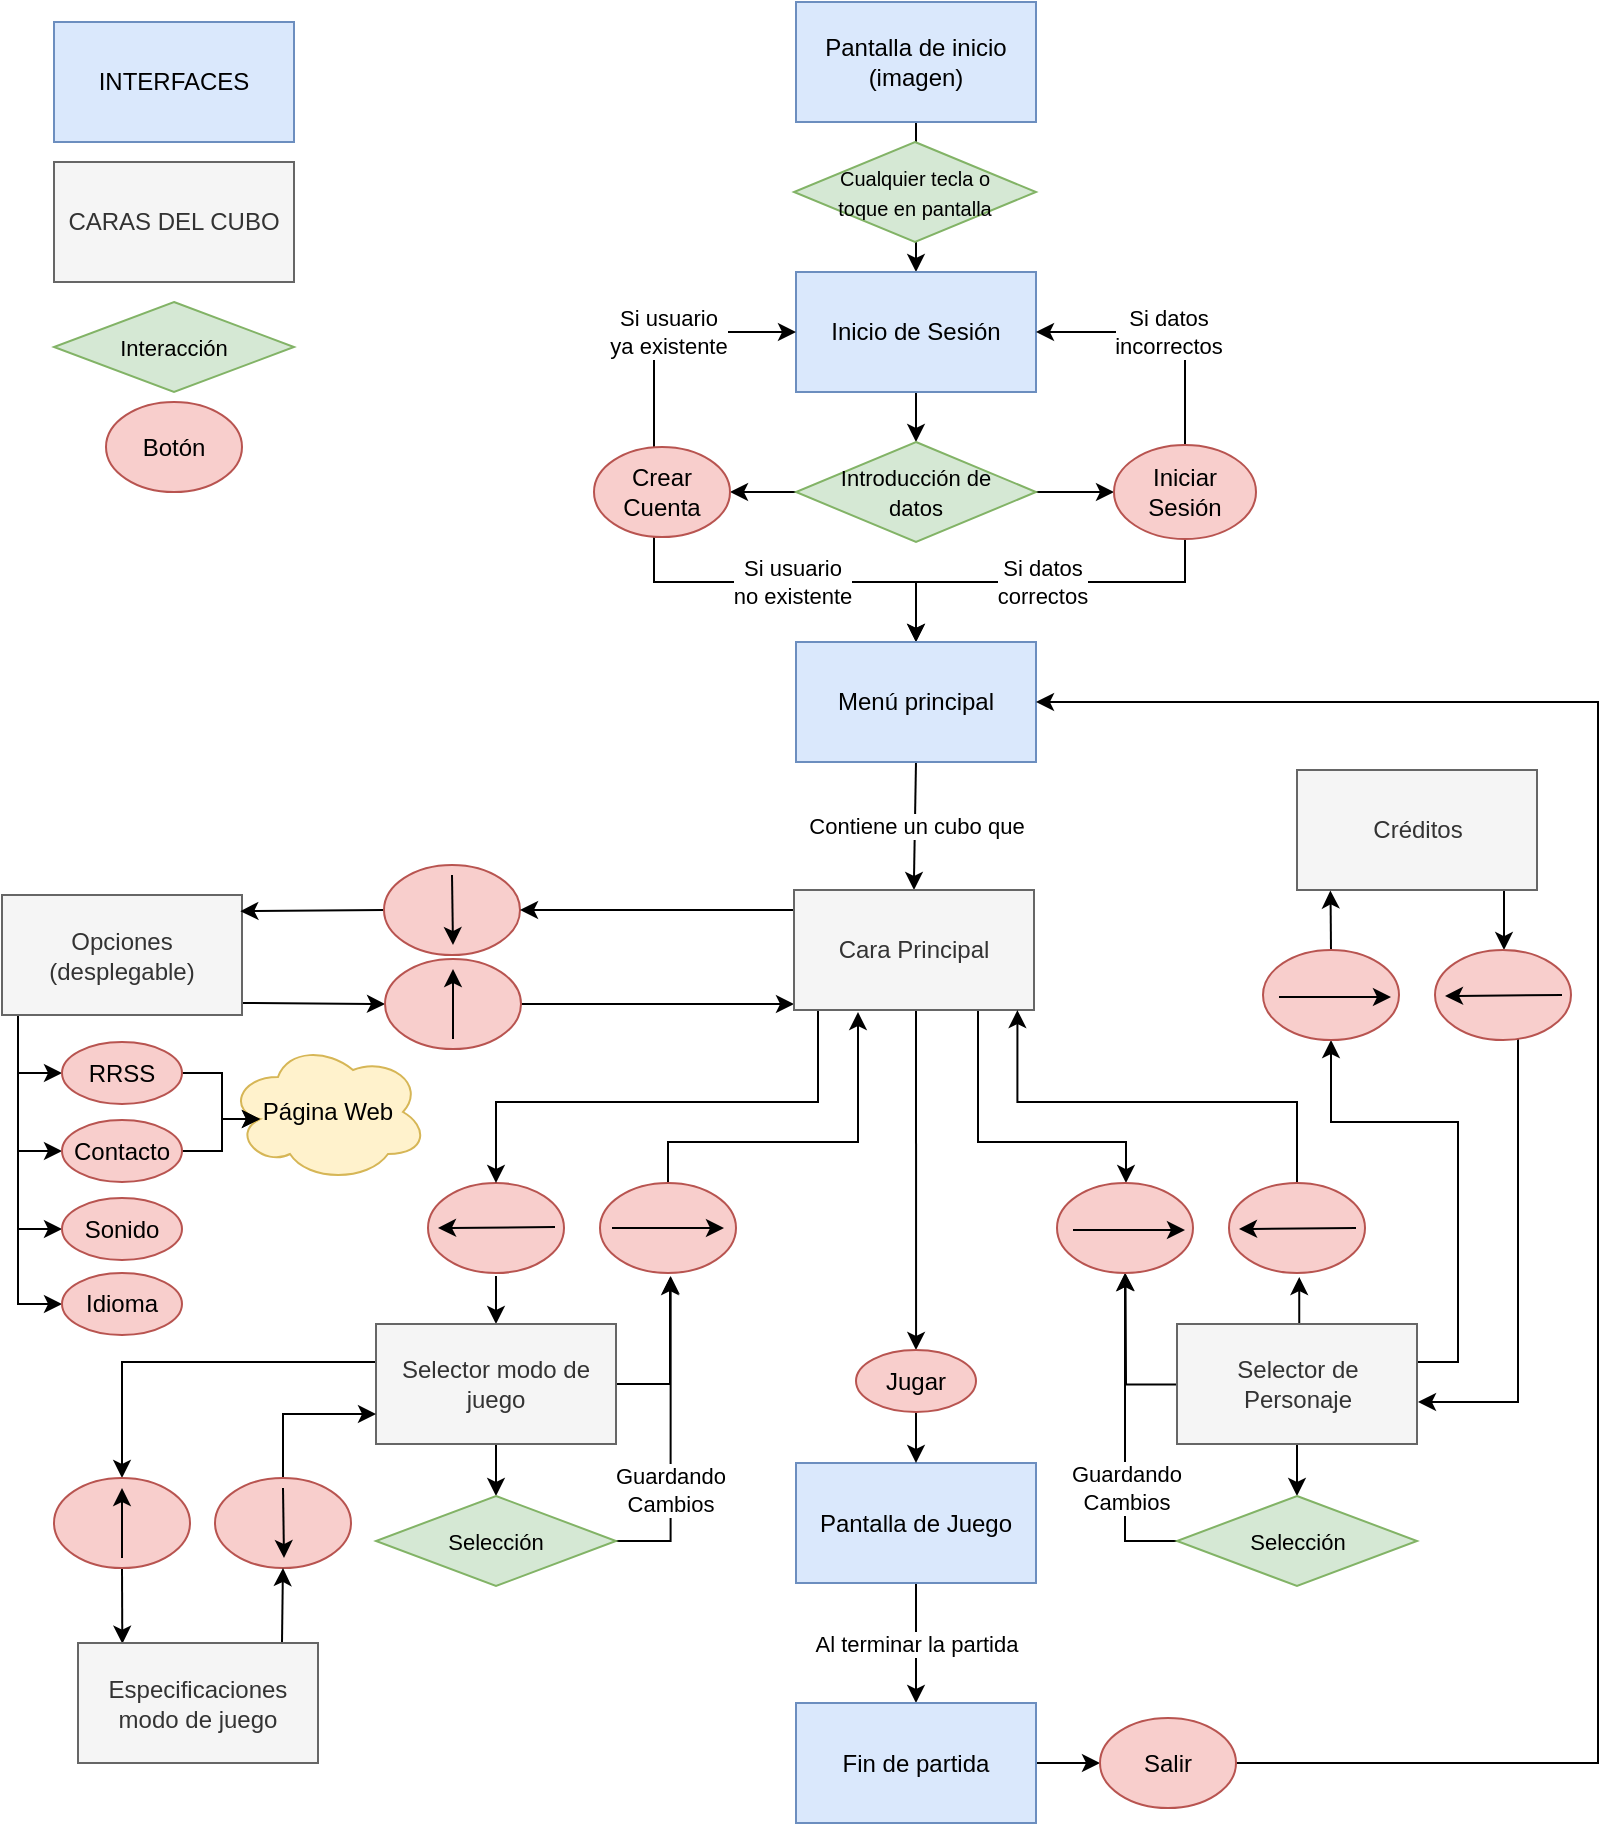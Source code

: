 <mxfile version="12.2.3" type="device" pages="1"><diagram id="zLA7EWAd8YwVufge9d_0" name="Page-1"><mxGraphModel dx="1707" dy="808" grid="1" gridSize="10" guides="1" tooltips="1" connect="1" arrows="1" fold="1" page="1" pageScale="1" pageWidth="827" pageHeight="1169" math="0" shadow="0"><root><mxCell id="0"/><mxCell id="1" parent="0"/><mxCell id="EBq_aTG25ZBNf4cdXxhl-31" value="" style="edgeStyle=orthogonalEdgeStyle;rounded=0;orthogonalLoop=1;jettySize=auto;html=1;" parent="1" source="EBq_aTG25ZBNf4cdXxhl-5" target="EBq_aTG25ZBNf4cdXxhl-6" edge="1"><mxGeometry relative="1" as="geometry"/></mxCell><mxCell id="EBq_aTG25ZBNf4cdXxhl-5" value="Pantalla de inicio&lt;br&gt;(imagen)" style="rounded=0;whiteSpace=wrap;html=1;fillColor=#dae8fc;strokeColor=#6c8ebf;" parent="1" vertex="1"><mxGeometry x="410" y="40" width="120" height="60" as="geometry"/></mxCell><mxCell id="EBq_aTG25ZBNf4cdXxhl-10" value="" style="edgeStyle=orthogonalEdgeStyle;rounded=0;orthogonalLoop=1;jettySize=auto;html=1;" parent="1" source="EBq_aTG25ZBNf4cdXxhl-6" target="EBq_aTG25ZBNf4cdXxhl-8" edge="1"><mxGeometry relative="1" as="geometry"/></mxCell><mxCell id="EBq_aTG25ZBNf4cdXxhl-6" value="Inicio de Sesión" style="rounded=0;whiteSpace=wrap;html=1;fillColor=#dae8fc;strokeColor=#6c8ebf;" parent="1" vertex="1"><mxGeometry x="410" y="175" width="120" height="60" as="geometry"/></mxCell><mxCell id="EBq_aTG25ZBNf4cdXxhl-17" value="" style="edgeStyle=orthogonalEdgeStyle;rounded=0;orthogonalLoop=1;jettySize=auto;html=1;" parent="1" source="EBq_aTG25ZBNf4cdXxhl-8" target="EBq_aTG25ZBNf4cdXxhl-16" edge="1"><mxGeometry relative="1" as="geometry"/></mxCell><mxCell id="EBq_aTG25ZBNf4cdXxhl-18" value="" style="edgeStyle=orthogonalEdgeStyle;rounded=0;orthogonalLoop=1;jettySize=auto;html=1;" parent="1" source="EBq_aTG25ZBNf4cdXxhl-8" target="EBq_aTG25ZBNf4cdXxhl-15" edge="1"><mxGeometry relative="1" as="geometry"/></mxCell><mxCell id="EBq_aTG25ZBNf4cdXxhl-8" value="&lt;font style=&quot;font-size: 11px&quot;&gt;Introducción de&lt;br&gt;datos&lt;/font&gt;" style="rhombus;whiteSpace=wrap;html=1;fillColor=#d5e8d4;strokeColor=#82b366;" parent="1" vertex="1"><mxGeometry x="410" y="260" width="120" height="50" as="geometry"/></mxCell><mxCell id="EBq_aTG25ZBNf4cdXxhl-22" value="Si usuario&lt;br&gt;ya existente" style="edgeStyle=orthogonalEdgeStyle;rounded=0;orthogonalLoop=1;jettySize=auto;html=1;entryX=0;entryY=0.5;entryDx=0;entryDy=0;" parent="1" source="EBq_aTG25ZBNf4cdXxhl-15" target="EBq_aTG25ZBNf4cdXxhl-6" edge="1"><mxGeometry relative="1" as="geometry"><Array as="points"><mxPoint x="339" y="205"/></Array></mxGeometry></mxCell><mxCell id="EBq_aTG25ZBNf4cdXxhl-25" value="Si usuario&lt;br&gt;no existente" style="edgeStyle=orthogonalEdgeStyle;rounded=0;orthogonalLoop=1;jettySize=auto;html=1;entryX=0.5;entryY=0;entryDx=0;entryDy=0;" parent="1" source="EBq_aTG25ZBNf4cdXxhl-15" target="EBq_aTG25ZBNf4cdXxhl-24" edge="1"><mxGeometry relative="1" as="geometry"><Array as="points"><mxPoint x="339" y="330"/><mxPoint x="470" y="330"/></Array></mxGeometry></mxCell><mxCell id="EBq_aTG25ZBNf4cdXxhl-15" value="Crear Cuenta" style="ellipse;whiteSpace=wrap;html=1;fillColor=#f8cecc;strokeColor=#b85450;" parent="1" vertex="1"><mxGeometry x="309" y="262.5" width="68" height="45" as="geometry"/></mxCell><mxCell id="EBq_aTG25ZBNf4cdXxhl-21" value="Si datos &lt;br&gt;incorrectos" style="edgeStyle=orthogonalEdgeStyle;rounded=0;orthogonalLoop=1;jettySize=auto;html=1;entryX=1;entryY=0.5;entryDx=0;entryDy=0;" parent="1" source="EBq_aTG25ZBNf4cdXxhl-16" target="EBq_aTG25ZBNf4cdXxhl-6" edge="1"><mxGeometry relative="1" as="geometry"><Array as="points"><mxPoint x="604" y="205"/></Array></mxGeometry></mxCell><mxCell id="EBq_aTG25ZBNf4cdXxhl-26" value="Si datos&lt;br&gt;correctos" style="edgeStyle=orthogonalEdgeStyle;rounded=0;orthogonalLoop=1;jettySize=auto;html=1;entryX=0.5;entryY=0;entryDx=0;entryDy=0;" parent="1" source="EBq_aTG25ZBNf4cdXxhl-16" target="EBq_aTG25ZBNf4cdXxhl-24" edge="1"><mxGeometry relative="1" as="geometry"><Array as="points"><mxPoint x="604" y="330"/><mxPoint x="470" y="330"/></Array></mxGeometry></mxCell><mxCell id="EBq_aTG25ZBNf4cdXxhl-16" value="Iniciar Sesión" style="ellipse;whiteSpace=wrap;html=1;fillColor=#f8cecc;strokeColor=#b85450;" parent="1" vertex="1"><mxGeometry x="569" y="261.5" width="71" height="47" as="geometry"/></mxCell><mxCell id="EBq_aTG25ZBNf4cdXxhl-130" value="Contiene un cubo que" style="edgeStyle=orthogonalEdgeStyle;rounded=0;jumpStyle=arc;orthogonalLoop=1;jettySize=auto;html=1;entryX=0.5;entryY=0;entryDx=0;entryDy=0;strokeColor=#000000;" parent="1" source="EBq_aTG25ZBNf4cdXxhl-24" target="EBq_aTG25ZBNf4cdXxhl-125" edge="1"><mxGeometry relative="1" as="geometry"/></mxCell><mxCell id="EBq_aTG25ZBNf4cdXxhl-24" value="Menú principal" style="rounded=0;whiteSpace=wrap;html=1;fillColor=#dae8fc;strokeColor=#6c8ebf;" parent="1" vertex="1"><mxGeometry x="410" y="360" width="120" height="60" as="geometry"/></mxCell><mxCell id="EBq_aTG25ZBNf4cdXxhl-27" value="INTERFACES" style="rounded=0;whiteSpace=wrap;html=1;fillColor=#dae8fc;strokeColor=#6c8ebf;" parent="1" vertex="1"><mxGeometry x="39" y="50" width="120" height="60" as="geometry"/></mxCell><mxCell id="EBq_aTG25ZBNf4cdXxhl-28" value="&lt;span style=&quot;font-size: 11px&quot;&gt;Interacción&lt;/span&gt;" style="rhombus;whiteSpace=wrap;html=1;fillColor=#d5e8d4;strokeColor=#82b366;" parent="1" vertex="1"><mxGeometry x="39" y="190" width="120" height="45" as="geometry"/></mxCell><mxCell id="EBq_aTG25ZBNf4cdXxhl-29" value="Botón" style="ellipse;whiteSpace=wrap;html=1;fillColor=#f8cecc;strokeColor=#b85450;" parent="1" vertex="1"><mxGeometry x="65" y="240" width="68" height="45" as="geometry"/></mxCell><mxCell id="EBq_aTG25ZBNf4cdXxhl-30" value="&lt;font style=&quot;font-size: 10px&quot;&gt;Cualquier tecla o &lt;br&gt;toque en pantalla&lt;/font&gt;" style="rhombus;whiteSpace=wrap;html=1;fillColor=#d5e8d4;strokeColor=#82b366;" parent="1" vertex="1"><mxGeometry x="409" y="110" width="121" height="50" as="geometry"/></mxCell><mxCell id="EBq_aTG25ZBNf4cdXxhl-70" style="edgeStyle=orthogonalEdgeStyle;rounded=0;orthogonalLoop=1;jettySize=auto;html=1;entryX=0.5;entryY=0;entryDx=0;entryDy=0;" parent="1" target="EBq_aTG25ZBNf4cdXxhl-69" edge="1"><mxGeometry relative="1" as="geometry"><mxPoint x="260" y="677" as="sourcePoint"/></mxGeometry></mxCell><mxCell id="EBq_aTG25ZBNf4cdXxhl-63" style="edgeStyle=orthogonalEdgeStyle;rounded=0;orthogonalLoop=1;jettySize=auto;html=1;entryX=0;entryY=0.5;entryDx=0;entryDy=0;" parent="1" source="EBq_aTG25ZBNf4cdXxhl-47" target="EBq_aTG25ZBNf4cdXxhl-60" edge="1"><mxGeometry relative="1" as="geometry"><Array as="points"><mxPoint x="21" y="614"/></Array></mxGeometry></mxCell><mxCell id="EBq_aTG25ZBNf4cdXxhl-64" style="edgeStyle=orthogonalEdgeStyle;rounded=0;orthogonalLoop=1;jettySize=auto;html=1;entryX=0;entryY=0.5;entryDx=0;entryDy=0;" parent="1" source="EBq_aTG25ZBNf4cdXxhl-47" target="EBq_aTG25ZBNf4cdXxhl-61" edge="1"><mxGeometry relative="1" as="geometry"><Array as="points"><mxPoint x="21" y="654"/></Array></mxGeometry></mxCell><mxCell id="EBq_aTG25ZBNf4cdXxhl-116" style="edgeStyle=orthogonalEdgeStyle;rounded=0;jumpStyle=arc;orthogonalLoop=1;jettySize=auto;html=1;entryX=0;entryY=0.5;entryDx=0;entryDy=0;strokeColor=#000000;" parent="1" source="EBq_aTG25ZBNf4cdXxhl-47" target="EBq_aTG25ZBNf4cdXxhl-104" edge="1"><mxGeometry relative="1" as="geometry"><Array as="points"><mxPoint x="140" y="540.5"/><mxPoint x="140" y="540.5"/></Array></mxGeometry></mxCell><mxCell id="EBq_aTG25ZBNf4cdXxhl-196" style="edgeStyle=orthogonalEdgeStyle;rounded=0;jumpStyle=arc;orthogonalLoop=1;jettySize=auto;html=1;entryX=0;entryY=0.5;entryDx=0;entryDy=0;strokeColor=#000000;" parent="1" source="EBq_aTG25ZBNf4cdXxhl-47" target="EBq_aTG25ZBNf4cdXxhl-59" edge="1"><mxGeometry relative="1" as="geometry"><Array as="points"><mxPoint x="21" y="576"/></Array></mxGeometry></mxCell><mxCell id="EBq_aTG25ZBNf4cdXxhl-199" style="edgeStyle=orthogonalEdgeStyle;rounded=0;jumpStyle=arc;orthogonalLoop=1;jettySize=auto;html=1;entryX=0;entryY=0.5;entryDx=0;entryDy=0;strokeColor=#000000;" parent="1" source="EBq_aTG25ZBNf4cdXxhl-47" target="EBq_aTG25ZBNf4cdXxhl-197" edge="1"><mxGeometry relative="1" as="geometry"><Array as="points"><mxPoint x="21" y="691"/></Array></mxGeometry></mxCell><mxCell id="EBq_aTG25ZBNf4cdXxhl-47" value="Opciones&lt;br&gt;(desplegable)" style="rounded=0;whiteSpace=wrap;html=1;fillColor=#f5f5f5;strokeColor=#666666;fontColor=#333333;" parent="1" vertex="1"><mxGeometry x="13" y="486.5" width="120" height="60" as="geometry"/></mxCell><mxCell id="EBq_aTG25ZBNf4cdXxhl-49" value="Página Web" style="ellipse;shape=cloud;whiteSpace=wrap;html=1;fillColor=#fff2cc;strokeColor=#d6b656;" parent="1" vertex="1"><mxGeometry x="126" y="560" width="100" height="70" as="geometry"/></mxCell><mxCell id="EBq_aTG25ZBNf4cdXxhl-201" style="edgeStyle=orthogonalEdgeStyle;rounded=0;jumpStyle=arc;orthogonalLoop=1;jettySize=auto;html=1;entryX=0.16;entryY=0.55;entryDx=0;entryDy=0;entryPerimeter=0;strokeColor=#000000;" parent="1" source="EBq_aTG25ZBNf4cdXxhl-59" target="EBq_aTG25ZBNf4cdXxhl-49" edge="1"><mxGeometry relative="1" as="geometry"/></mxCell><mxCell id="EBq_aTG25ZBNf4cdXxhl-59" value="RRSS" style="ellipse;whiteSpace=wrap;html=1;fillColor=#f8cecc;strokeColor=#b85450;" parent="1" vertex="1"><mxGeometry x="43" y="560" width="60" height="31" as="geometry"/></mxCell><mxCell id="EBq_aTG25ZBNf4cdXxhl-200" style="edgeStyle=orthogonalEdgeStyle;rounded=0;jumpStyle=arc;orthogonalLoop=1;jettySize=auto;html=1;entryX=0.16;entryY=0.55;entryDx=0;entryDy=0;entryPerimeter=0;strokeColor=#000000;" parent="1" source="EBq_aTG25ZBNf4cdXxhl-60" target="EBq_aTG25ZBNf4cdXxhl-49" edge="1"><mxGeometry relative="1" as="geometry"/></mxCell><mxCell id="EBq_aTG25ZBNf4cdXxhl-60" value="Contacto" style="ellipse;whiteSpace=wrap;html=1;fillColor=#f8cecc;strokeColor=#b85450;" parent="1" vertex="1"><mxGeometry x="43" y="599" width="60" height="31" as="geometry"/></mxCell><mxCell id="EBq_aTG25ZBNf4cdXxhl-61" value="Sonido" style="ellipse;whiteSpace=wrap;html=1;fillColor=#f8cecc;strokeColor=#b85450;" parent="1" vertex="1"><mxGeometry x="43" y="638" width="60" height="31" as="geometry"/></mxCell><mxCell id="EBq_aTG25ZBNf4cdXxhl-77" style="edgeStyle=orthogonalEdgeStyle;rounded=0;orthogonalLoop=1;jettySize=auto;html=1;entryX=0.5;entryY=0;entryDx=0;entryDy=0;" parent="1" source="EBq_aTG25ZBNf4cdXxhl-69" target="EBq_aTG25ZBNf4cdXxhl-76" edge="1"><mxGeometry relative="1" as="geometry"/></mxCell><mxCell id="EBq_aTG25ZBNf4cdXxhl-79" style="edgeStyle=orthogonalEdgeStyle;rounded=0;orthogonalLoop=1;jettySize=auto;html=1;" parent="1" source="EBq_aTG25ZBNf4cdXxhl-69" edge="1"><mxGeometry relative="1" as="geometry"><mxPoint x="347" y="677.5" as="targetPoint"/><Array as="points"><mxPoint x="347" y="730.5"/></Array></mxGeometry></mxCell><mxCell id="EBq_aTG25ZBNf4cdXxhl-191" style="edgeStyle=orthogonalEdgeStyle;rounded=0;jumpStyle=arc;orthogonalLoop=1;jettySize=auto;html=1;entryX=0.5;entryY=0;entryDx=0;entryDy=0;strokeColor=#000000;" parent="1" source="EBq_aTG25ZBNf4cdXxhl-69" target="EBq_aTG25ZBNf4cdXxhl-189" edge="1"><mxGeometry relative="1" as="geometry"><Array as="points"><mxPoint x="73" y="720"/></Array></mxGeometry></mxCell><mxCell id="EBq_aTG25ZBNf4cdXxhl-69" value="Selector modo de juego" style="rounded=0;whiteSpace=wrap;html=1;fillColor=#f5f5f5;strokeColor=#666666;fontColor=#333333;" parent="1" vertex="1"><mxGeometry x="200" y="701" width="120" height="60" as="geometry"/></mxCell><mxCell id="EBq_aTG25ZBNf4cdXxhl-81" value="Guardando&lt;br&gt;Cambios" style="edgeStyle=orthogonalEdgeStyle;rounded=0;orthogonalLoop=1;jettySize=auto;html=1;entryX=0.5;entryY=1;entryDx=0;entryDy=0;" parent="1" source="EBq_aTG25ZBNf4cdXxhl-76" edge="1"><mxGeometry x="-0.338" relative="1" as="geometry"><mxPoint x="347.333" y="677" as="targetPoint"/><Array as="points"><mxPoint x="347" y="809.5"/></Array><mxPoint as="offset"/></mxGeometry></mxCell><mxCell id="EBq_aTG25ZBNf4cdXxhl-76" value="&lt;span style=&quot;font-size: 11px&quot;&gt;Selección&lt;/span&gt;" style="rhombus;whiteSpace=wrap;html=1;fillColor=#d5e8d4;strokeColor=#82b366;" parent="1" vertex="1"><mxGeometry x="200" y="787" width="120" height="45" as="geometry"/></mxCell><mxCell id="EBq_aTG25ZBNf4cdXxhl-95" value="Al terminar la partida" style="edgeStyle=orthogonalEdgeStyle;rounded=0;jumpStyle=arc;orthogonalLoop=1;jettySize=auto;html=1;" parent="1" source="EBq_aTG25ZBNf4cdXxhl-91" target="EBq_aTG25ZBNf4cdXxhl-94" edge="1"><mxGeometry relative="1" as="geometry"/></mxCell><mxCell id="EBq_aTG25ZBNf4cdXxhl-91" value="Pantalla de Juego" style="rounded=0;whiteSpace=wrap;html=1;fillColor=#dae8fc;strokeColor=#6c8ebf;" parent="1" vertex="1"><mxGeometry x="410" y="770.5" width="120" height="60" as="geometry"/></mxCell><mxCell id="EBq_aTG25ZBNf4cdXxhl-99" style="edgeStyle=orthogonalEdgeStyle;rounded=0;jumpStyle=arc;orthogonalLoop=1;jettySize=auto;html=1;entryX=0;entryY=0.5;entryDx=0;entryDy=0;" parent="1" source="EBq_aTG25ZBNf4cdXxhl-94" target="EBq_aTG25ZBNf4cdXxhl-98" edge="1"><mxGeometry relative="1" as="geometry"/></mxCell><mxCell id="EBq_aTG25ZBNf4cdXxhl-94" value="Fin de partida" style="rounded=0;whiteSpace=wrap;html=1;fillColor=#dae8fc;strokeColor=#6c8ebf;" parent="1" vertex="1"><mxGeometry x="410" y="890.5" width="120" height="60" as="geometry"/></mxCell><mxCell id="EBq_aTG25ZBNf4cdXxhl-160" style="edgeStyle=orthogonalEdgeStyle;rounded=0;jumpStyle=arc;orthogonalLoop=1;jettySize=auto;html=1;strokeColor=#000000;" parent="1" source="EBq_aTG25ZBNf4cdXxhl-98" target="EBq_aTG25ZBNf4cdXxhl-24" edge="1"><mxGeometry relative="1" as="geometry"><mxPoint x="801" y="420" as="targetPoint"/><Array as="points"><mxPoint x="811" y="921"/><mxPoint x="811" y="390"/></Array></mxGeometry></mxCell><mxCell id="EBq_aTG25ZBNf4cdXxhl-98" value="Salir" style="ellipse;whiteSpace=wrap;html=1;fillColor=#f8cecc;strokeColor=#b85450;" parent="1" vertex="1"><mxGeometry x="562" y="898" width="68" height="45" as="geometry"/></mxCell><mxCell id="EBq_aTG25ZBNf4cdXxhl-114" style="edgeStyle=orthogonalEdgeStyle;rounded=0;jumpStyle=arc;orthogonalLoop=1;jettySize=auto;html=1;strokeColor=#000000;entryX=0.993;entryY=0.135;entryDx=0;entryDy=0;entryPerimeter=0;" parent="1" source="EBq_aTG25ZBNf4cdXxhl-102" target="EBq_aTG25ZBNf4cdXxhl-47" edge="1"><mxGeometry relative="1" as="geometry"><mxPoint x="130" y="493.5" as="targetPoint"/><Array as="points"/></mxGeometry></mxCell><mxCell id="EBq_aTG25ZBNf4cdXxhl-102" value="&lt;span style=&quot;color: rgba(0 , 0 , 0 , 0) ; font-family: monospace ; font-size: 0px&quot;&gt;%3CmxGraphModel%3E%3Croot%3E%3CmxCell%20id%3D%220%22%2F%3E%3CmxCell%20id%3D%221%22%20parent%3D%220%22%2F%3E%3CmxCell%20id%3D%222%22%20value%3D%22Personaje%22%20style%3D%22ellipse%3BwhiteSpace%3Dwrap%3Bhtml%3D1%3BfillColor%3D%23f8cecc%3BstrokeColor%3D%23b85450%3B%22%20vertex%3D%221%22%20parent%3D%221%22%3E%3CmxGeometry%20x%3D%22384%22%20y%3D%22580%22%20width%3D%2268%22%20height%3D%2245%22%20as%3D%22geometry%22%2F%3E%3C%2FmxCell%3E%3C%2Froot%3E%3C%2FmxGraphModel%3Eççç&lt;/span&gt;" style="ellipse;whiteSpace=wrap;html=1;fillColor=#f8cecc;strokeColor=#b85450;" parent="1" vertex="1"><mxGeometry x="204" y="471.5" width="68" height="45" as="geometry"/></mxCell><mxCell id="EBq_aTG25ZBNf4cdXxhl-103" value="" style="endArrow=classic;html=1;rounded=0;" parent="1" edge="1"><mxGeometry width="50" height="50" relative="1" as="geometry"><mxPoint x="238" y="476.5" as="sourcePoint"/><mxPoint x="238.5" y="511.5" as="targetPoint"/></mxGeometry></mxCell><mxCell id="EBq_aTG25ZBNf4cdXxhl-139" style="edgeStyle=orthogonalEdgeStyle;rounded=0;jumpStyle=arc;orthogonalLoop=1;jettySize=auto;html=1;strokeColor=#000000;" parent="1" source="EBq_aTG25ZBNf4cdXxhl-104" target="EBq_aTG25ZBNf4cdXxhl-125" edge="1"><mxGeometry relative="1" as="geometry"><Array as="points"><mxPoint x="381" y="541"/><mxPoint x="381" y="541"/></Array></mxGeometry></mxCell><mxCell id="EBq_aTG25ZBNf4cdXxhl-104" value="&lt;span style=&quot;color: rgba(0 , 0 , 0 , 0) ; font-family: monospace ; font-size: 0px&quot;&gt;%3CmxGraphModel%3E%3Croot%3E%3CmxCell%20id%3D%220%22%2F%3E%3CmxCell%20id%3D%221%22%20parent%3D%220%22%2F%3E%3CmxCell%20id%3D%222%22%20value%3D%22Personaje%22%20style%3D%22ellipse%3BwhiteSpace%3Dwrap%3Bhtml%3D1%3BfillColor%3D%23f8cecc%3BstrokeColor%3D%23b85450%3B%22%20vertex%3D%221%22%20parent%3D%221%22%3E%3CmxGeometry%20x%3D%22384%22%20y%3D%22580%22%20width%3D%2268%22%20height%3D%2245%22%20as%3D%22geometry%22%2F%3E%3C%2FmxCell%3E%3C%2Froot%3E%3C%2FmxGraphModel%3Eççç&lt;/span&gt;" style="ellipse;whiteSpace=wrap;html=1;fillColor=#f8cecc;strokeColor=#b85450;" parent="1" vertex="1"><mxGeometry x="204.5" y="518.5" width="68" height="45" as="geometry"/></mxCell><mxCell id="EBq_aTG25ZBNf4cdXxhl-108" value="" style="endArrow=classic;html=1;" parent="1" edge="1"><mxGeometry width="50" height="50" relative="1" as="geometry"><mxPoint x="238.5" y="558.5" as="sourcePoint"/><mxPoint x="238.5" y="523.5" as="targetPoint"/><Array as="points"><mxPoint x="238.5" y="543.5"/></Array></mxGeometry></mxCell><mxCell id="EBq_aTG25ZBNf4cdXxhl-118" value="&lt;span style=&quot;color: rgba(0 , 0 , 0 , 0) ; font-family: monospace ; font-size: 0px&quot;&gt;%3CmxGraphModel%3E%3Croot%3E%3CmxCell%20id%3D%220%22%2F%3E%3CmxCell%20id%3D%221%22%20parent%3D%220%22%2F%3E%3CmxCell%20id%3D%222%22%20value%3D%22Personaje%22%20style%3D%22ellipse%3BwhiteSpace%3Dwrap%3Bhtml%3D1%3BfillColor%3D%23f8cecc%3BstrokeColor%3D%23b85450%3B%22%20vertex%3D%221%22%20parent%3D%221%22%3E%3CmxGeometry%20x%3D%22384%22%20y%3D%22580%22%20width%3D%2268%22%20height%3D%2245%22%20as%3D%22geometry%22%2F%3E%3C%2FmxCell%3E%3C%2Froot%3E%3C%2FmxGraphModel%3Eççç&lt;/span&gt;" style="ellipse;whiteSpace=wrap;html=1;fillColor=#f8cecc;strokeColor=#b85450;" parent="1" vertex="1"><mxGeometry x="226" y="630.5" width="68" height="45" as="geometry"/></mxCell><mxCell id="EBq_aTG25ZBNf4cdXxhl-162" style="edgeStyle=orthogonalEdgeStyle;rounded=0;jumpStyle=arc;orthogonalLoop=1;jettySize=auto;html=1;strokeColor=#000000;" parent="1" source="EBq_aTG25ZBNf4cdXxhl-121" edge="1"><mxGeometry relative="1" as="geometry"><mxPoint x="441" y="545" as="targetPoint"/><Array as="points"><mxPoint x="346" y="610"/><mxPoint x="441" y="610"/></Array></mxGeometry></mxCell><mxCell id="EBq_aTG25ZBNf4cdXxhl-121" value="&lt;span style=&quot;color: rgba(0 , 0 , 0 , 0) ; font-family: monospace ; font-size: 0px&quot;&gt;%3CmxGraphModel%3E%3Croot%3E%3CmxCell%20id%3D%220%22%2F%3E%3CmxCell%20id%3D%221%22%20parent%3D%220%22%2F%3E%3CmxCell%20id%3D%222%22%20value%3D%22Personaje%22%20style%3D%22ellipse%3BwhiteSpace%3Dwrap%3Bhtml%3D1%3BfillColor%3D%23f8cecc%3BstrokeColor%3D%23b85450%3B%22%20vertex%3D%221%22%20parent%3D%221%22%3E%3CmxGeometry%20x%3D%22384%22%20y%3D%22580%22%20width%3D%2268%22%20height%3D%2245%22%20as%3D%22geometry%22%2F%3E%3C%2FmxCell%3E%3C%2Froot%3E%3C%2FmxGraphModel%3Eççç&lt;/span&gt;" style="ellipse;whiteSpace=wrap;html=1;fillColor=#f8cecc;strokeColor=#b85450;" parent="1" vertex="1"><mxGeometry x="312" y="630.5" width="68" height="45" as="geometry"/></mxCell><mxCell id="EBq_aTG25ZBNf4cdXxhl-122" value="" style="endArrow=classic;html=1;strokeColor=#000000;" parent="1" edge="1"><mxGeometry width="50" height="50" relative="1" as="geometry"><mxPoint x="289.5" y="652.5" as="sourcePoint"/><mxPoint x="231" y="653" as="targetPoint"/></mxGeometry></mxCell><mxCell id="EBq_aTG25ZBNf4cdXxhl-124" value="CARAS DEL CUBO" style="rounded=0;whiteSpace=wrap;html=1;fillColor=#f5f5f5;strokeColor=#666666;fontColor=#333333;" parent="1" vertex="1"><mxGeometry x="39" y="120" width="120" height="60" as="geometry"/></mxCell><mxCell id="EBq_aTG25ZBNf4cdXxhl-136" style="edgeStyle=orthogonalEdgeStyle;rounded=0;jumpStyle=arc;orthogonalLoop=1;jettySize=auto;html=1;entryX=0.5;entryY=0;entryDx=0;entryDy=0;strokeColor=#000000;" parent="1" target="EBq_aTG25ZBNf4cdXxhl-135" edge="1"><mxGeometry relative="1" as="geometry"><mxPoint x="470" y="544" as="sourcePoint"/></mxGeometry></mxCell><mxCell id="EBq_aTG25ZBNf4cdXxhl-138" style="edgeStyle=orthogonalEdgeStyle;rounded=0;jumpStyle=arc;orthogonalLoop=1;jettySize=auto;html=1;entryX=1;entryY=0.5;entryDx=0;entryDy=0;strokeColor=#000000;" parent="1" source="EBq_aTG25ZBNf4cdXxhl-125" target="EBq_aTG25ZBNf4cdXxhl-102" edge="1"><mxGeometry relative="1" as="geometry"><Array as="points"><mxPoint x="381" y="494"/><mxPoint x="381" y="494"/></Array></mxGeometry></mxCell><mxCell id="EBq_aTG25ZBNf4cdXxhl-163" style="edgeStyle=orthogonalEdgeStyle;rounded=0;jumpStyle=arc;orthogonalLoop=1;jettySize=auto;html=1;strokeColor=#000000;" parent="1" source="EBq_aTG25ZBNf4cdXxhl-125" target="EBq_aTG25ZBNf4cdXxhl-118" edge="1"><mxGeometry relative="1" as="geometry"><Array as="points"><mxPoint x="421" y="590"/><mxPoint x="260" y="590"/></Array></mxGeometry></mxCell><mxCell id="EBq_aTG25ZBNf4cdXxhl-185" style="edgeStyle=orthogonalEdgeStyle;rounded=0;jumpStyle=arc;orthogonalLoop=1;jettySize=auto;html=1;strokeColor=#000000;" parent="1" source="EBq_aTG25ZBNf4cdXxhl-125" target="EBq_aTG25ZBNf4cdXxhl-178" edge="1"><mxGeometry relative="1" as="geometry"><Array as="points"><mxPoint x="501" y="610"/><mxPoint x="575" y="610"/></Array></mxGeometry></mxCell><mxCell id="EBq_aTG25ZBNf4cdXxhl-125" value="Cara Principal" style="rounded=0;whiteSpace=wrap;html=1;fillColor=#f5f5f5;strokeColor=#666666;fontColor=#333333;" parent="1" vertex="1"><mxGeometry x="409" y="484" width="120" height="60" as="geometry"/></mxCell><mxCell id="EBq_aTG25ZBNf4cdXxhl-137" style="edgeStyle=orthogonalEdgeStyle;rounded=0;jumpStyle=arc;orthogonalLoop=1;jettySize=auto;html=1;strokeColor=#000000;" parent="1" source="EBq_aTG25ZBNf4cdXxhl-135" target="EBq_aTG25ZBNf4cdXxhl-91" edge="1"><mxGeometry relative="1" as="geometry"/></mxCell><mxCell id="EBq_aTG25ZBNf4cdXxhl-135" value="Jugar" style="ellipse;whiteSpace=wrap;html=1;fillColor=#f8cecc;strokeColor=#b85450;" parent="1" vertex="1"><mxGeometry x="440" y="714" width="60" height="31" as="geometry"/></mxCell><mxCell id="EBq_aTG25ZBNf4cdXxhl-120" value="" style="endArrow=classic;html=1;strokeColor=#000000;" parent="1" edge="1"><mxGeometry width="50" height="50" relative="1" as="geometry"><mxPoint x="318" y="653" as="sourcePoint"/><mxPoint x="374" y="653" as="targetPoint"/></mxGeometry></mxCell><mxCell id="EBq_aTG25ZBNf4cdXxhl-173" style="edgeStyle=orthogonalEdgeStyle;rounded=0;orthogonalLoop=1;jettySize=auto;html=1;entryX=0.5;entryY=0;entryDx=0;entryDy=0;" parent="1" source="EBq_aTG25ZBNf4cdXxhl-175" target="EBq_aTG25ZBNf4cdXxhl-177" edge="1"><mxGeometry relative="1" as="geometry"/></mxCell><mxCell id="EBq_aTG25ZBNf4cdXxhl-174" style="edgeStyle=orthogonalEdgeStyle;rounded=0;orthogonalLoop=1;jettySize=auto;html=1;" parent="1" source="EBq_aTG25ZBNf4cdXxhl-175" edge="1"><mxGeometry relative="1" as="geometry"><mxPoint x="661.618" y="677.529" as="targetPoint"/><Array as="points"><mxPoint x="661.5" y="730.5"/></Array></mxGeometry></mxCell><mxCell id="EBq_aTG25ZBNf4cdXxhl-184" style="edgeStyle=orthogonalEdgeStyle;rounded=0;jumpStyle=arc;orthogonalLoop=1;jettySize=auto;html=1;entryX=0.5;entryY=1;entryDx=0;entryDy=0;strokeColor=#000000;" parent="1" edge="1"><mxGeometry relative="1" as="geometry"><mxPoint x="600.5" y="731.31" as="sourcePoint"/><mxPoint x="574.655" y="675.448" as="targetPoint"/><Array as="points"><mxPoint x="575" y="731"/><mxPoint x="575" y="695"/></Array></mxGeometry></mxCell><mxCell id="EBq_aTG25ZBNf4cdXxhl-207" style="edgeStyle=orthogonalEdgeStyle;rounded=0;jumpStyle=arc;orthogonalLoop=1;jettySize=auto;html=1;entryX=0.5;entryY=1;entryDx=0;entryDy=0;strokeColor=#000000;" parent="1" source="EBq_aTG25ZBNf4cdXxhl-175" target="EBq_aTG25ZBNf4cdXxhl-203" edge="1"><mxGeometry relative="1" as="geometry"><Array as="points"><mxPoint x="741" y="720"/><mxPoint x="741" y="600"/><mxPoint x="677" y="600"/></Array></mxGeometry></mxCell><mxCell id="EBq_aTG25ZBNf4cdXxhl-175" value="Selector de Personaje" style="rounded=0;whiteSpace=wrap;html=1;fillColor=#f5f5f5;strokeColor=#666666;fontColor=#333333;" parent="1" vertex="1"><mxGeometry x="600.5" y="701" width="120" height="60" as="geometry"/></mxCell><mxCell id="EBq_aTG25ZBNf4cdXxhl-176" value="Guardando&lt;br&gt;Cambios" style="edgeStyle=orthogonalEdgeStyle;rounded=0;orthogonalLoop=1;jettySize=auto;html=1;entryX=0.5;entryY=1;entryDx=0;entryDy=0;" parent="1" source="EBq_aTG25ZBNf4cdXxhl-177" target="EBq_aTG25ZBNf4cdXxhl-178" edge="1"><mxGeometry x="-0.338" relative="1" as="geometry"><mxPoint x="661.618" y="677.529" as="targetPoint"/><Array as="points"><mxPoint x="575" y="809"/></Array><mxPoint as="offset"/></mxGeometry></mxCell><mxCell id="EBq_aTG25ZBNf4cdXxhl-177" value="&lt;span style=&quot;font-size: 11px&quot;&gt;Selección&lt;/span&gt;" style="rhombus;whiteSpace=wrap;html=1;fillColor=#d5e8d4;strokeColor=#82b366;" parent="1" vertex="1"><mxGeometry x="600.5" y="787" width="120" height="45" as="geometry"/></mxCell><mxCell id="EBq_aTG25ZBNf4cdXxhl-178" value="&lt;span style=&quot;color: rgba(0 , 0 , 0 , 0) ; font-family: monospace ; font-size: 0px&quot;&gt;%3CmxGraphModel%3E%3Croot%3E%3CmxCell%20id%3D%220%22%2F%3E%3CmxCell%20id%3D%221%22%20parent%3D%220%22%2F%3E%3CmxCell%20id%3D%222%22%20value%3D%22Personaje%22%20style%3D%22ellipse%3BwhiteSpace%3Dwrap%3Bhtml%3D1%3BfillColor%3D%23f8cecc%3BstrokeColor%3D%23b85450%3B%22%20vertex%3D%221%22%20parent%3D%221%22%3E%3CmxGeometry%20x%3D%22384%22%20y%3D%22580%22%20width%3D%2268%22%20height%3D%2245%22%20as%3D%22geometry%22%2F%3E%3C%2FmxCell%3E%3C%2Froot%3E%3C%2FmxGraphModel%3Eççç&lt;/span&gt;" style="ellipse;whiteSpace=wrap;html=1;fillColor=#f8cecc;strokeColor=#b85450;" parent="1" vertex="1"><mxGeometry x="540.5" y="630.5" width="68" height="45" as="geometry"/></mxCell><mxCell id="EBq_aTG25ZBNf4cdXxhl-186" style="edgeStyle=orthogonalEdgeStyle;rounded=0;jumpStyle=arc;orthogonalLoop=1;jettySize=auto;html=1;strokeColor=#000000;entryX=0.931;entryY=1.001;entryDx=0;entryDy=0;entryPerimeter=0;" parent="1" source="EBq_aTG25ZBNf4cdXxhl-179" target="EBq_aTG25ZBNf4cdXxhl-125" edge="1"><mxGeometry relative="1" as="geometry"><Array as="points"><mxPoint x="661" y="590"/><mxPoint x="521" y="590"/></Array></mxGeometry></mxCell><mxCell id="EBq_aTG25ZBNf4cdXxhl-179" value="&lt;span style=&quot;color: rgba(0 , 0 , 0 , 0) ; font-family: monospace ; font-size: 0px&quot;&gt;%3CmxGraphModel%3E%3Croot%3E%3CmxCell%20id%3D%220%22%2F%3E%3CmxCell%20id%3D%221%22%20parent%3D%220%22%2F%3E%3CmxCell%20id%3D%222%22%20value%3D%22Personaje%22%20style%3D%22ellipse%3BwhiteSpace%3Dwrap%3Bhtml%3D1%3BfillColor%3D%23f8cecc%3BstrokeColor%3D%23b85450%3B%22%20vertex%3D%221%22%20parent%3D%221%22%3E%3CmxGeometry%20x%3D%22384%22%20y%3D%22580%22%20width%3D%2268%22%20height%3D%2245%22%20as%3D%22geometry%22%2F%3E%3C%2FmxCell%3E%3C%2Froot%3E%3C%2FmxGraphModel%3Eççç&lt;/span&gt;" style="ellipse;whiteSpace=wrap;html=1;fillColor=#f8cecc;strokeColor=#b85450;" parent="1" vertex="1"><mxGeometry x="626.5" y="630.5" width="68" height="45" as="geometry"/></mxCell><mxCell id="EBq_aTG25ZBNf4cdXxhl-180" value="" style="endArrow=classic;html=1;strokeColor=#000000;" parent="1" edge="1"><mxGeometry width="50" height="50" relative="1" as="geometry"><mxPoint x="690" y="653" as="sourcePoint"/><mxPoint x="631.5" y="653.5" as="targetPoint"/></mxGeometry></mxCell><mxCell id="EBq_aTG25ZBNf4cdXxhl-181" value="" style="endArrow=classic;html=1;strokeColor=#000000;" parent="1" edge="1"><mxGeometry width="50" height="50" relative="1" as="geometry"><mxPoint x="548.5" y="654.0" as="sourcePoint"/><mxPoint x="604.5" y="654.0" as="targetPoint"/></mxGeometry></mxCell><mxCell id="EBq_aTG25ZBNf4cdXxhl-192" style="edgeStyle=orthogonalEdgeStyle;rounded=0;jumpStyle=arc;orthogonalLoop=1;jettySize=auto;html=1;entryX=0;entryY=0.75;entryDx=0;entryDy=0;strokeColor=#000000;" parent="1" source="EBq_aTG25ZBNf4cdXxhl-187" target="EBq_aTG25ZBNf4cdXxhl-69" edge="1"><mxGeometry relative="1" as="geometry"><Array as="points"><mxPoint x="153" y="746"/></Array></mxGeometry></mxCell><mxCell id="EBq_aTG25ZBNf4cdXxhl-187" value="&lt;span style=&quot;color: rgba(0 , 0 , 0 , 0) ; font-family: monospace ; font-size: 0px&quot;&gt;%3CmxGraphModel%3E%3Croot%3E%3CmxCell%20id%3D%220%22%2F%3E%3CmxCell%20id%3D%221%22%20parent%3D%220%22%2F%3E%3CmxCell%20id%3D%222%22%20value%3D%22Personaje%22%20style%3D%22ellipse%3BwhiteSpace%3Dwrap%3Bhtml%3D1%3BfillColor%3D%23f8cecc%3BstrokeColor%3D%23b85450%3B%22%20vertex%3D%221%22%20parent%3D%221%22%3E%3CmxGeometry%20x%3D%22384%22%20y%3D%22580%22%20width%3D%2268%22%20height%3D%2245%22%20as%3D%22geometry%22%2F%3E%3C%2FmxCell%3E%3C%2Froot%3E%3C%2FmxGraphModel%3Eççç&lt;/span&gt;" style="ellipse;whiteSpace=wrap;html=1;fillColor=#f8cecc;strokeColor=#b85450;" parent="1" vertex="1"><mxGeometry x="119.5" y="778" width="68" height="45" as="geometry"/></mxCell><mxCell id="EBq_aTG25ZBNf4cdXxhl-188" value="" style="endArrow=classic;html=1;rounded=0;" parent="1" edge="1"><mxGeometry width="50" height="50" relative="1" as="geometry"><mxPoint x="153.5" y="783" as="sourcePoint"/><mxPoint x="154" y="818" as="targetPoint"/></mxGeometry></mxCell><mxCell id="EBq_aTG25ZBNf4cdXxhl-195" style="edgeStyle=orthogonalEdgeStyle;rounded=0;jumpStyle=arc;orthogonalLoop=1;jettySize=auto;html=1;strokeColor=#000000;entryX=0.185;entryY=0.006;entryDx=0;entryDy=0;entryPerimeter=0;" parent="1" source="EBq_aTG25ZBNf4cdXxhl-189" target="EBq_aTG25ZBNf4cdXxhl-193" edge="1"><mxGeometry relative="1" as="geometry"/></mxCell><mxCell id="EBq_aTG25ZBNf4cdXxhl-189" value="&lt;span style=&quot;color: rgba(0 , 0 , 0 , 0) ; font-family: monospace ; font-size: 0px&quot;&gt;%3CmxGraphModel%3E%3Croot%3E%3CmxCell%20id%3D%220%22%2F%3E%3CmxCell%20id%3D%221%22%20parent%3D%220%22%2F%3E%3CmxCell%20id%3D%222%22%20value%3D%22Personaje%22%20style%3D%22ellipse%3BwhiteSpace%3Dwrap%3Bhtml%3D1%3BfillColor%3D%23f8cecc%3BstrokeColor%3D%23b85450%3B%22%20vertex%3D%221%22%20parent%3D%221%22%3E%3CmxGeometry%20x%3D%22384%22%20y%3D%22580%22%20width%3D%2268%22%20height%3D%2245%22%20as%3D%22geometry%22%2F%3E%3C%2FmxCell%3E%3C%2Froot%3E%3C%2FmxGraphModel%3Eççç&lt;/span&gt;" style="ellipse;whiteSpace=wrap;html=1;fillColor=#f8cecc;strokeColor=#b85450;" parent="1" vertex="1"><mxGeometry x="39" y="778" width="68" height="45" as="geometry"/></mxCell><mxCell id="EBq_aTG25ZBNf4cdXxhl-190" value="" style="endArrow=classic;html=1;" parent="1" edge="1"><mxGeometry width="50" height="50" relative="1" as="geometry"><mxPoint x="73" y="818.0" as="sourcePoint"/><mxPoint x="73" y="783.0" as="targetPoint"/><Array as="points"><mxPoint x="73" y="803"/></Array></mxGeometry></mxCell><mxCell id="EBq_aTG25ZBNf4cdXxhl-194" style="edgeStyle=orthogonalEdgeStyle;rounded=0;jumpStyle=arc;orthogonalLoop=1;jettySize=auto;html=1;entryX=0.5;entryY=1;entryDx=0;entryDy=0;strokeColor=#000000;" parent="1" source="EBq_aTG25ZBNf4cdXxhl-193" target="EBq_aTG25ZBNf4cdXxhl-187" edge="1"><mxGeometry relative="1" as="geometry"><Array as="points"><mxPoint x="153" y="850"/><mxPoint x="153" y="850"/></Array></mxGeometry></mxCell><mxCell id="EBq_aTG25ZBNf4cdXxhl-193" value="Especificaciones modo de juego" style="rounded=0;whiteSpace=wrap;html=1;fillColor=#f5f5f5;strokeColor=#666666;fontColor=#333333;" parent="1" vertex="1"><mxGeometry x="51" y="860.5" width="120" height="60" as="geometry"/></mxCell><mxCell id="EBq_aTG25ZBNf4cdXxhl-197" value="Idioma" style="ellipse;whiteSpace=wrap;html=1;fillColor=#f8cecc;strokeColor=#b85450;" parent="1" vertex="1"><mxGeometry x="43" y="675.5" width="60" height="31" as="geometry"/></mxCell><mxCell id="EBq_aTG25ZBNf4cdXxhl-210" style="edgeStyle=orthogonalEdgeStyle;rounded=0;jumpStyle=arc;orthogonalLoop=1;jettySize=auto;html=1;strokeColor=#000000;" parent="1" source="EBq_aTG25ZBNf4cdXxhl-202" target="EBq_aTG25ZBNf4cdXxhl-204" edge="1"><mxGeometry relative="1" as="geometry"><Array as="points"><mxPoint x="764" y="490"/><mxPoint x="764" y="490"/></Array></mxGeometry></mxCell><mxCell id="EBq_aTG25ZBNf4cdXxhl-202" value="Créditos" style="rounded=0;whiteSpace=wrap;html=1;fillColor=#f5f5f5;strokeColor=#666666;fontColor=#333333;" parent="1" vertex="1"><mxGeometry x="660.5" y="424" width="120" height="60" as="geometry"/></mxCell><mxCell id="EBq_aTG25ZBNf4cdXxhl-209" style="edgeStyle=orthogonalEdgeStyle;rounded=0;jumpStyle=arc;orthogonalLoop=1;jettySize=auto;html=1;strokeColor=#000000;entryX=0.139;entryY=1.004;entryDx=0;entryDy=0;entryPerimeter=0;" parent="1" source="EBq_aTG25ZBNf4cdXxhl-203" target="EBq_aTG25ZBNf4cdXxhl-202" edge="1"><mxGeometry relative="1" as="geometry"><mxPoint x="675" y="494" as="targetPoint"/><Array as="points"><mxPoint x="678" y="500"/><mxPoint x="678" y="500"/></Array></mxGeometry></mxCell><mxCell id="EBq_aTG25ZBNf4cdXxhl-203" value="&lt;span style=&quot;color: rgba(0 , 0 , 0 , 0) ; font-family: monospace ; font-size: 0px&quot;&gt;%3CmxGraphModel%3E%3Croot%3E%3CmxCell%20id%3D%220%22%2F%3E%3CmxCell%20id%3D%221%22%20parent%3D%220%22%2F%3E%3CmxCell%20id%3D%222%22%20value%3D%22Personaje%22%20style%3D%22ellipse%3BwhiteSpace%3Dwrap%3Bhtml%3D1%3BfillColor%3D%23f8cecc%3BstrokeColor%3D%23b85450%3B%22%20vertex%3D%221%22%20parent%3D%221%22%3E%3CmxGeometry%20x%3D%22384%22%20y%3D%22580%22%20width%3D%2268%22%20height%3D%2245%22%20as%3D%22geometry%22%2F%3E%3C%2FmxCell%3E%3C%2Froot%3E%3C%2FmxGraphModel%3Eççç&lt;/span&gt;" style="ellipse;whiteSpace=wrap;html=1;fillColor=#f8cecc;strokeColor=#b85450;" parent="1" vertex="1"><mxGeometry x="643.5" y="514" width="68" height="45" as="geometry"/></mxCell><mxCell id="EBq_aTG25ZBNf4cdXxhl-208" style="edgeStyle=orthogonalEdgeStyle;rounded=0;jumpStyle=arc;orthogonalLoop=1;jettySize=auto;html=1;strokeColor=#000000;" parent="1" source="EBq_aTG25ZBNf4cdXxhl-204" edge="1"><mxGeometry relative="1" as="geometry"><mxPoint x="721" y="740" as="targetPoint"/><Array as="points"><mxPoint x="771" y="740"/></Array></mxGeometry></mxCell><mxCell id="EBq_aTG25ZBNf4cdXxhl-204" value="&lt;span style=&quot;color: rgba(0 , 0 , 0 , 0) ; font-family: monospace ; font-size: 0px&quot;&gt;%3CmxGraphModel%3E%3Croot%3E%3CmxCell%20id%3D%220%22%2F%3E%3CmxCell%20id%3D%221%22%20parent%3D%220%22%2F%3E%3CmxCell%20id%3D%222%22%20value%3D%22Personaje%22%20style%3D%22ellipse%3BwhiteSpace%3Dwrap%3Bhtml%3D1%3BfillColor%3D%23f8cecc%3BstrokeColor%3D%23b85450%3B%22%20vertex%3D%221%22%20parent%3D%221%22%3E%3CmxGeometry%20x%3D%22384%22%20y%3D%22580%22%20width%3D%2268%22%20height%3D%2245%22%20as%3D%22geometry%22%2F%3E%3C%2FmxCell%3E%3C%2Froot%3E%3C%2FmxGraphModel%3Eççç&lt;/span&gt;" style="ellipse;whiteSpace=wrap;html=1;fillColor=#f8cecc;strokeColor=#b85450;" parent="1" vertex="1"><mxGeometry x="729.5" y="514" width="68" height="45" as="geometry"/></mxCell><mxCell id="EBq_aTG25ZBNf4cdXxhl-205" value="" style="endArrow=classic;html=1;strokeColor=#000000;" parent="1" edge="1"><mxGeometry width="50" height="50" relative="1" as="geometry"><mxPoint x="793" y="536.5" as="sourcePoint"/><mxPoint x="734.5" y="537.0" as="targetPoint"/></mxGeometry></mxCell><mxCell id="EBq_aTG25ZBNf4cdXxhl-206" value="" style="endArrow=classic;html=1;strokeColor=#000000;" parent="1" edge="1"><mxGeometry width="50" height="50" relative="1" as="geometry"><mxPoint x="651.5" y="537.5" as="sourcePoint"/><mxPoint x="707.5" y="537.5" as="targetPoint"/></mxGeometry></mxCell></root></mxGraphModel></diagram></mxfile>